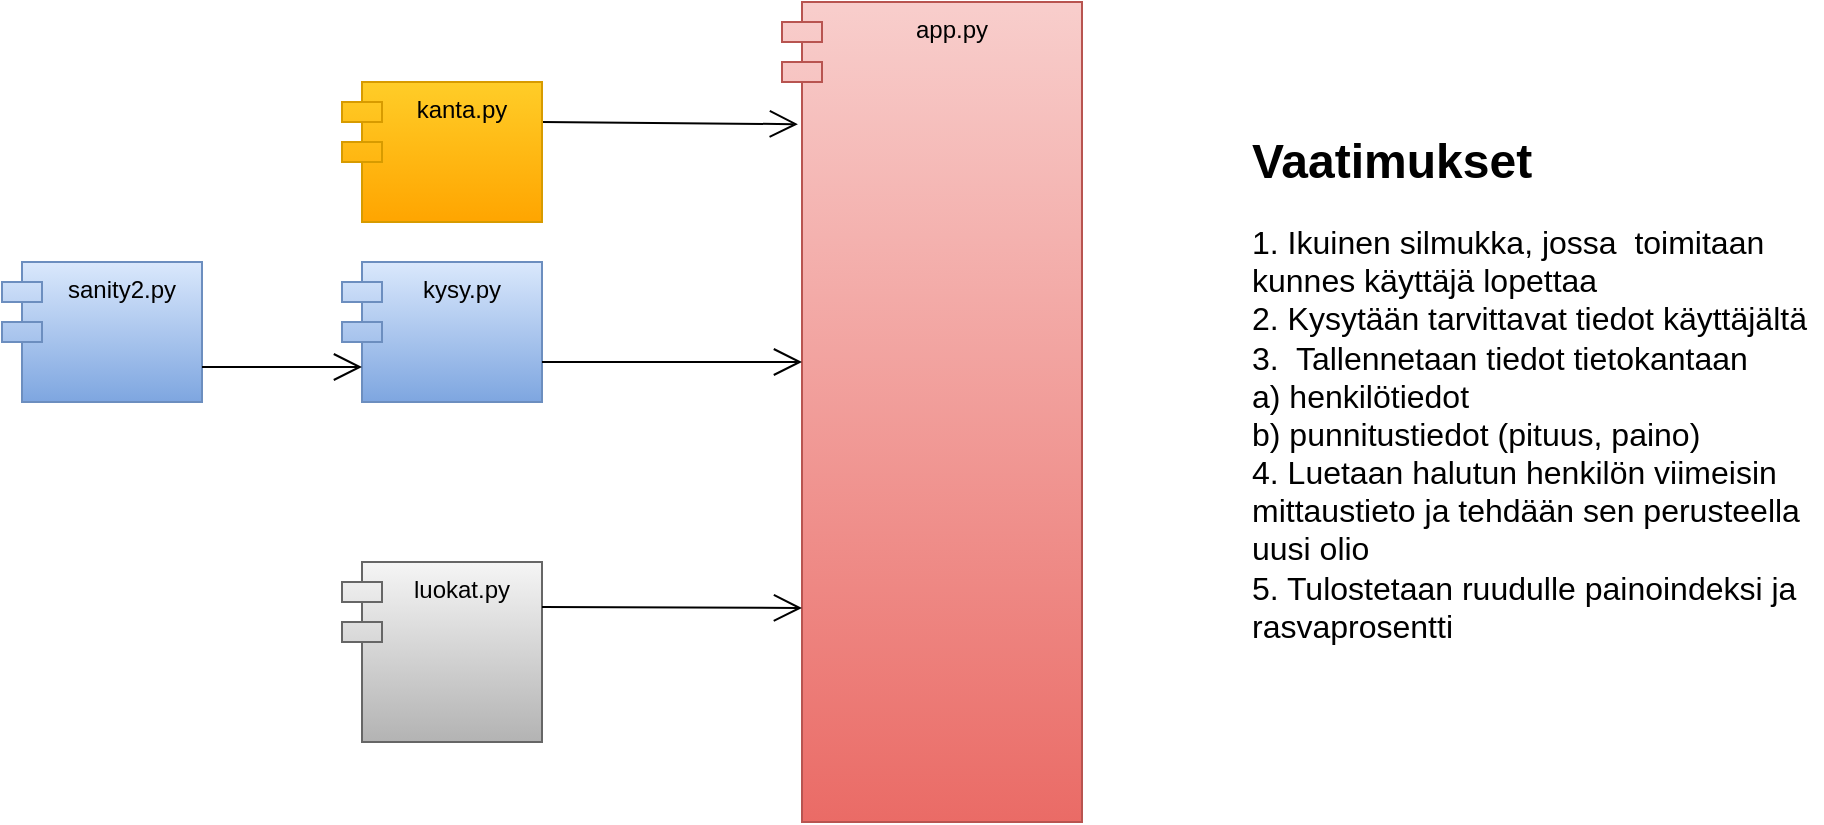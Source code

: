 <mxfile version="14.5.1" type="device"><diagram id="JB6uYtZN26simFhI2psf" name="Page-1"><mxGraphModel dx="1006" dy="560" grid="1" gridSize="10" guides="1" tooltips="1" connect="1" arrows="1" fold="1" page="1" pageScale="1" pageWidth="850" pageHeight="1100" math="0" shadow="0"><root><mxCell id="0"/><mxCell id="1" parent="0"/><mxCell id="3FMn-41zXWobmXkx-lxb-1" value="app.py" style="shape=module;align=left;spacingLeft=20;align=center;verticalAlign=top;fillColor=#f8cecc;strokeColor=#b85450;gradientColor=#ea6b66;" vertex="1" parent="1"><mxGeometry x="460" y="80" width="150" height="410" as="geometry"/></mxCell><mxCell id="3FMn-41zXWobmXkx-lxb-2" value="" style="endArrow=open;endFill=1;endSize=12;html=1;entryX=0.053;entryY=0.149;entryDx=0;entryDy=0;entryPerimeter=0;" edge="1" parent="1" target="3FMn-41zXWobmXkx-lxb-1"><mxGeometry width="160" relative="1" as="geometry"><mxPoint x="340" y="140" as="sourcePoint"/><mxPoint x="330" y="160" as="targetPoint"/></mxGeometry></mxCell><mxCell id="3FMn-41zXWobmXkx-lxb-3" value="kanta.py" style="shape=module;align=left;spacingLeft=20;align=center;verticalAlign=top;gradientColor=#ffa500;fillColor=#ffcd28;strokeColor=#d79b00;" vertex="1" parent="1"><mxGeometry x="240" y="120" width="100" height="70" as="geometry"/></mxCell><mxCell id="3FMn-41zXWobmXkx-lxb-4" value="kysy.py" style="shape=module;align=left;spacingLeft=20;align=center;verticalAlign=top;gradientColor=#7ea6e0;fillColor=#dae8fc;strokeColor=#6c8ebf;" vertex="1" parent="1"><mxGeometry x="240" y="210" width="100" height="70" as="geometry"/></mxCell><mxCell id="3FMn-41zXWobmXkx-lxb-5" value="sanity2.py" style="shape=module;align=left;spacingLeft=20;align=center;verticalAlign=top;gradientColor=#7ea6e0;fillColor=#dae8fc;strokeColor=#6c8ebf;" vertex="1" parent="1"><mxGeometry x="70" y="210" width="100" height="70" as="geometry"/></mxCell><mxCell id="3FMn-41zXWobmXkx-lxb-6" value="" style="endArrow=open;endFill=1;endSize=12;html=1;exitX=1;exitY=0.75;exitDx=0;exitDy=0;entryX=0;entryY=0.75;entryDx=10;entryDy=0;entryPerimeter=0;" edge="1" parent="1" source="3FMn-41zXWobmXkx-lxb-5" target="3FMn-41zXWobmXkx-lxb-4"><mxGeometry width="160" relative="1" as="geometry"><mxPoint x="40" y="110" as="sourcePoint"/><mxPoint x="200" y="110" as="targetPoint"/></mxGeometry></mxCell><mxCell id="3FMn-41zXWobmXkx-lxb-7" value="" style="endArrow=open;endFill=1;endSize=12;html=1;" edge="1" parent="1"><mxGeometry width="160" relative="1" as="geometry"><mxPoint x="340" y="260" as="sourcePoint"/><mxPoint x="470" y="260" as="targetPoint"/></mxGeometry></mxCell><mxCell id="3FMn-41zXWobmXkx-lxb-8" value="luokat.py" style="shape=module;align=left;spacingLeft=20;align=center;verticalAlign=top;gradientColor=#b3b3b3;fillColor=#f5f5f5;strokeColor=#666666;" vertex="1" parent="1"><mxGeometry x="240" y="360" width="100" height="90" as="geometry"/></mxCell><mxCell id="3FMn-41zXWobmXkx-lxb-9" value="" style="endArrow=open;endFill=1;endSize=12;html=1;exitX=1;exitY=0.25;exitDx=0;exitDy=0;" edge="1" parent="1" source="3FMn-41zXWobmXkx-lxb-8"><mxGeometry width="160" relative="1" as="geometry"><mxPoint x="390" y="270" as="sourcePoint"/><mxPoint x="470" y="383" as="targetPoint"/></mxGeometry></mxCell><mxCell id="3FMn-41zXWobmXkx-lxb-10" value="&lt;h1&gt;Vaatimukset&lt;/h1&gt;&lt;div style=&quot;font-size: 16px&quot;&gt;&lt;font style=&quot;font-size: 16px&quot;&gt;1. Ikuinen silmukka, jossa&amp;nbsp; toimitaan kunnes käyttäjä lopettaa&amp;nbsp;&lt;/font&gt;&lt;/div&gt;&lt;div style=&quot;font-size: 16px&quot;&gt;&lt;font style=&quot;font-size: 16px&quot;&gt;2. Kysytään tarvittavat tiedot käyttäjältä&lt;/font&gt;&lt;/div&gt;&lt;div style=&quot;font-size: 16px&quot;&gt;&lt;font style=&quot;font-size: 16px&quot;&gt;3.&amp;nbsp; Tallennetaan tiedot tietokantaan&lt;/font&gt;&lt;span&gt;&amp;nbsp;&lt;/span&gt;&lt;/div&gt;&lt;div style=&quot;font-size: 16px&quot;&gt;&lt;span&gt;a) henkilötiedot&lt;/span&gt;&lt;/div&gt;&lt;div style=&quot;font-size: 16px&quot;&gt;&lt;font style=&quot;font-size: 16px&quot;&gt;b) punnitustiedot (pituus, paino)&lt;/font&gt;&lt;/div&gt;&lt;div style=&quot;font-size: 16px&quot;&gt;&lt;font style=&quot;font-size: 16px&quot;&gt;4. Luetaan halutun henkilön viimeisin mittaustieto ja tehdään sen perusteella uusi olio&lt;/font&gt;&lt;/div&gt;&lt;div style=&quot;font-size: 16px&quot;&gt;&lt;font style=&quot;font-size: 16px&quot;&gt;5. Tulostetaan ruudulle painoindeksi ja rasvaprosentti&lt;/font&gt;&lt;/div&gt;" style="text;html=1;strokeColor=none;fillColor=none;spacing=5;spacingTop=-20;whiteSpace=wrap;overflow=hidden;rounded=0;" vertex="1" parent="1"><mxGeometry x="690" y="140" width="290" height="320" as="geometry"/></mxCell></root></mxGraphModel></diagram></mxfile>